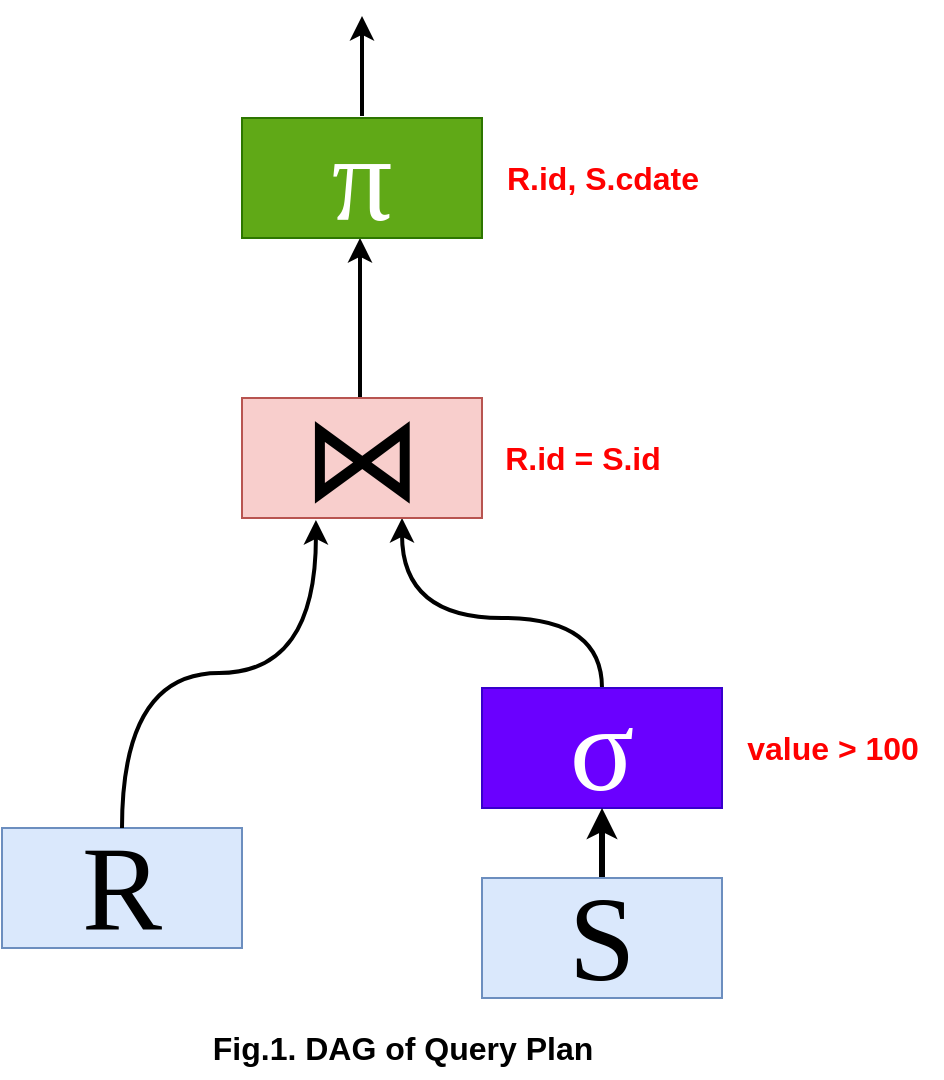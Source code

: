 <mxfile version="27.0.9" pages="4">
  <diagram name="base" id="1am3xHIFzIGpe7W3hmKn">
    <mxGraphModel dx="1426" dy="841" grid="1" gridSize="10" guides="1" tooltips="1" connect="1" arrows="1" fold="1" page="1" pageScale="1" pageWidth="827" pageHeight="1169" math="0" shadow="0">
      <root>
        <mxCell id="0" />
        <mxCell id="1" parent="0" />
        <mxCell id="91bN2bAzkrpOyi--RMyB-4" value="" style="edgeStyle=orthogonalEdgeStyle;rounded=0;orthogonalLoop=1;jettySize=auto;html=1;strokeWidth=2;endArrow=none;startFill=1;startArrow=classic;" parent="1" edge="1">
          <mxGeometry relative="1" as="geometry">
            <mxPoint x="369" y="240" as="sourcePoint" />
            <mxPoint x="369" y="320" as="targetPoint" />
          </mxGeometry>
        </mxCell>
        <mxCell id="91bN2bAzkrpOyi--RMyB-1" value="&lt;font face=&quot;Times New Roman&quot; style=&quot;font-size: 60px; line-height: 100%;&quot;&gt;π&lt;/font&gt;" style="rounded=0;whiteSpace=wrap;html=1;fillColor=#60a917;strokeColor=#2D7600;spacing=-2;labelPosition=center;verticalLabelPosition=middle;align=center;verticalAlign=middle;fontColor=#ffffff;" parent="1" vertex="1">
          <mxGeometry x="310" y="180" width="120" height="60" as="geometry" />
        </mxCell>
        <mxCell id="91bN2bAzkrpOyi--RMyB-2" value="&lt;font style=&quot;font-size: 16px; color: rgb(255, 0, 0);&quot;&gt;&lt;b&gt;R.id, S.cdate&lt;/b&gt;&lt;/font&gt;" style="text;html=1;align=center;verticalAlign=middle;resizable=0;points=[];autosize=1;strokeColor=none;fillColor=none;" parent="1" vertex="1">
          <mxGeometry x="430" y="195" width="120" height="30" as="geometry" />
        </mxCell>
        <mxCell id="91bN2bAzkrpOyi--RMyB-6" value="" style="edgeStyle=orthogonalEdgeStyle;rounded=1;orthogonalLoop=1;jettySize=auto;html=1;curved=1;startArrow=classic;startFill=1;endArrow=none;strokeWidth=2;entryX=0.5;entryY=0;entryDx=0;entryDy=0;" parent="1" target="91bN2bAzkrpOyi--RMyB-5" edge="1">
          <mxGeometry relative="1" as="geometry">
            <mxPoint x="390" y="380" as="sourcePoint" />
            <mxPoint x="510" y="490" as="targetPoint" />
            <Array as="points">
              <mxPoint x="390" y="430" />
              <mxPoint x="490" y="430" />
            </Array>
          </mxGeometry>
        </mxCell>
        <mxCell id="91bN2bAzkrpOyi--RMyB-3" value="&lt;div style=&quot;line-height: 19px; white-space: pre;&quot;&gt;&lt;font face=&quot;Times New Roman&quot; style=&quot;font-size: 60px; line-height: 100%;&quot;&gt;⋈&lt;/font&gt;&lt;/div&gt;" style="rounded=0;whiteSpace=wrap;html=1;fillColor=#f8cecc;strokeColor=#b85450;spacing=-2;labelPosition=center;verticalLabelPosition=middle;align=center;verticalAlign=middle;" parent="1" vertex="1">
          <mxGeometry x="310" y="320" width="120" height="60" as="geometry" />
        </mxCell>
        <mxCell id="91bN2bAzkrpOyi--RMyB-5" value="&lt;div style=&quot;line-height: 19px; white-space: pre;&quot;&gt;&lt;div style=&quot;line-height: 19px;&quot;&gt;&lt;span&gt;&lt;font style=&quot;font-size: 60px; line-height: 100%;&quot; face=&quot;Times New Roman&quot;&gt;σ&lt;/font&gt;&lt;/span&gt;&lt;/div&gt;&lt;/div&gt;" style="rounded=0;whiteSpace=wrap;html=1;fillColor=#6a00ff;strokeColor=#3700CC;spacing=-2;labelPosition=center;verticalLabelPosition=middle;align=center;verticalAlign=middle;fontColor=#ffffff;" parent="1" vertex="1">
          <mxGeometry x="430" y="465" width="120" height="60" as="geometry" />
        </mxCell>
        <mxCell id="91bN2bAzkrpOyi--RMyB-7" value="&lt;font style=&quot;font-size: 16px; color: rgb(255, 0, 0);&quot;&gt;&lt;b style=&quot;&quot;&gt;R.id = S.id&lt;/b&gt;&lt;/font&gt;" style="text;html=1;align=center;verticalAlign=middle;resizable=0;points=[];autosize=1;strokeColor=none;fillColor=none;" parent="1" vertex="1">
          <mxGeometry x="430" y="335" width="100" height="30" as="geometry" />
        </mxCell>
        <mxCell id="91bN2bAzkrpOyi--RMyB-9" value="&lt;div style=&quot;line-height: 19px; white-space: pre;&quot;&gt;&lt;div style=&quot;line-height: 19px;&quot;&gt;&lt;font face=&quot;Times New Roman&quot;&gt;&lt;span style=&quot;font-size: 60px; line-height: 100%;&quot;&gt;R&lt;/span&gt;&lt;/font&gt;&lt;/div&gt;&lt;/div&gt;" style="rounded=0;whiteSpace=wrap;html=1;fillColor=#dae8fc;strokeColor=#6c8ebf;spacing=-2;labelPosition=center;verticalLabelPosition=middle;align=center;verticalAlign=middle;" parent="1" vertex="1">
          <mxGeometry x="190" y="535" width="120" height="60" as="geometry" />
        </mxCell>
        <mxCell id="91bN2bAzkrpOyi--RMyB-11" value="" style="edgeStyle=orthogonalEdgeStyle;rounded=0;orthogonalLoop=1;jettySize=auto;html=1;strokeWidth=3;" parent="1" source="91bN2bAzkrpOyi--RMyB-10" target="91bN2bAzkrpOyi--RMyB-5" edge="1">
          <mxGeometry relative="1" as="geometry">
            <Array as="points">
              <mxPoint x="460" y="580" />
              <mxPoint x="460" y="580" />
            </Array>
          </mxGeometry>
        </mxCell>
        <mxCell id="91bN2bAzkrpOyi--RMyB-10" value="&lt;div style=&quot;line-height: 19px; white-space: pre;&quot;&gt;&lt;div style=&quot;line-height: 19px;&quot;&gt;&lt;font face=&quot;Times New Roman&quot;&gt;&lt;span style=&quot;font-size: 60px; line-height: 100%;&quot;&gt;S&lt;/span&gt;&lt;/font&gt;&lt;/div&gt;&lt;/div&gt;" style="rounded=0;whiteSpace=wrap;html=1;fillColor=#dae8fc;strokeColor=#6c8ebf;spacing=-2;labelPosition=center;verticalLabelPosition=middle;align=center;verticalAlign=middle;" parent="1" vertex="1">
          <mxGeometry x="430" y="560" width="120" height="60" as="geometry" />
        </mxCell>
        <mxCell id="91bN2bAzkrpOyi--RMyB-12" value="&lt;span style=&quot;font-size: 16px;&quot;&gt;&lt;b&gt;&lt;font style=&quot;color: rgb(255, 0, 0);&quot;&gt;value &amp;gt; 100&lt;/font&gt;&lt;/b&gt;&lt;/span&gt;" style="text;html=1;align=center;verticalAlign=middle;resizable=0;points=[];autosize=1;strokeColor=none;fillColor=none;" parent="1" vertex="1">
          <mxGeometry x="550" y="480" width="110" height="30" as="geometry" />
        </mxCell>
        <mxCell id="91bN2bAzkrpOyi--RMyB-13" style="edgeStyle=orthogonalEdgeStyle;rounded=1;orthogonalLoop=1;jettySize=auto;html=1;entryX=0.308;entryY=1.017;entryDx=0;entryDy=0;entryPerimeter=0;curved=1;strokeWidth=2;" parent="1" source="91bN2bAzkrpOyi--RMyB-9" target="91bN2bAzkrpOyi--RMyB-3" edge="1">
          <mxGeometry relative="1" as="geometry" />
        </mxCell>
        <mxCell id="91bN2bAzkrpOyi--RMyB-18" value="" style="edgeStyle=orthogonalEdgeStyle;rounded=0;orthogonalLoop=1;jettySize=auto;html=1;strokeWidth=2;endArrow=none;startFill=1;startArrow=classic;" parent="1" edge="1">
          <mxGeometry relative="1" as="geometry">
            <mxPoint x="370" y="129" as="sourcePoint" />
            <mxPoint x="370" y="179" as="targetPoint" />
          </mxGeometry>
        </mxCell>
        <mxCell id="rVBNGELOUQYwVsL5YlIT-1" value="&lt;font style=&quot;font-size: 16px;&quot;&gt;&lt;b&gt;Fig.1. DAG of Query Plan&lt;/b&gt;&lt;/font&gt;" style="text;html=1;align=center;verticalAlign=middle;resizable=0;points=[];autosize=1;strokeColor=none;fillColor=none;" parent="1" vertex="1">
          <mxGeometry x="285" y="630" width="210" height="30" as="geometry" />
        </mxCell>
      </root>
    </mxGraphModel>
  </diagram>
  <diagram name="base-pipeline" id="mKEl4lPJ4pg4xCGbK55Z">
    <mxGraphModel dx="1426" dy="841" grid="1" gridSize="10" guides="1" tooltips="1" connect="1" arrows="1" fold="1" page="1" pageScale="1" pageWidth="827" pageHeight="1169" math="0" shadow="0">
      <root>
        <mxCell id="XX8UF0sYBeRdhr-RkjJm-0" />
        <mxCell id="XX8UF0sYBeRdhr-RkjJm-1" parent="XX8UF0sYBeRdhr-RkjJm-0" />
        <mxCell id="XX8UF0sYBeRdhr-RkjJm-2" value="" style="edgeStyle=orthogonalEdgeStyle;rounded=0;orthogonalLoop=1;jettySize=auto;html=1;strokeWidth=2;endArrow=none;startFill=1;startArrow=classic;exitX=0.5;exitY=1;exitDx=0;exitDy=0;" edge="1" parent="XX8UF0sYBeRdhr-RkjJm-1" source="XX8UF0sYBeRdhr-RkjJm-3">
          <mxGeometry relative="1" as="geometry">
            <mxPoint x="369" y="240" as="sourcePoint" />
            <mxPoint x="369" y="320" as="targetPoint" />
          </mxGeometry>
        </mxCell>
        <mxCell id="XX8UF0sYBeRdhr-RkjJm-3" value="&lt;font face=&quot;Times New Roman&quot; style=&quot;font-size: 60px; line-height: 100%;&quot;&gt;π&lt;/font&gt;" style="rounded=0;whiteSpace=wrap;html=1;fillColor=#60a917;strokeColor=#2D7600;spacing=-2;labelPosition=center;verticalLabelPosition=middle;align=center;verticalAlign=middle;fontColor=#ffffff;" vertex="1" parent="XX8UF0sYBeRdhr-RkjJm-1">
          <mxGeometry x="310" y="195" width="120" height="60" as="geometry" />
        </mxCell>
        <mxCell id="XX8UF0sYBeRdhr-RkjJm-4" value="&lt;font style=&quot;font-size: 16px; color: rgb(255, 0, 0);&quot;&gt;&lt;b&gt;R.id, S.cdate&lt;/b&gt;&lt;/font&gt;" style="text;html=1;align=center;verticalAlign=middle;resizable=0;points=[];autosize=1;strokeColor=none;fillColor=none;" vertex="1" parent="XX8UF0sYBeRdhr-RkjJm-1">
          <mxGeometry x="430" y="195" width="120" height="30" as="geometry" />
        </mxCell>
        <mxCell id="XX8UF0sYBeRdhr-RkjJm-5" value="" style="edgeStyle=orthogonalEdgeStyle;rounded=1;orthogonalLoop=1;jettySize=auto;html=1;curved=1;startArrow=classic;startFill=1;endArrow=none;strokeWidth=2;entryX=0.5;entryY=0;entryDx=0;entryDy=0;" edge="1" parent="XX8UF0sYBeRdhr-RkjJm-1" target="XX8UF0sYBeRdhr-RkjJm-7">
          <mxGeometry relative="1" as="geometry">
            <mxPoint x="390" y="380" as="sourcePoint" />
            <mxPoint x="510" y="490" as="targetPoint" />
            <Array as="points">
              <mxPoint x="390" y="430" />
              <mxPoint x="490" y="430" />
            </Array>
          </mxGeometry>
        </mxCell>
        <mxCell id="XX8UF0sYBeRdhr-RkjJm-6" value="&lt;div style=&quot;line-height: 19px; white-space: pre;&quot;&gt;&lt;font face=&quot;Times New Roman&quot; style=&quot;font-size: 60px; line-height: 100%;&quot;&gt;⋈&lt;/font&gt;&lt;/div&gt;" style="rounded=0;whiteSpace=wrap;html=1;fillColor=#f8cecc;strokeColor=#b85450;spacing=-2;labelPosition=center;verticalLabelPosition=middle;align=center;verticalAlign=middle;" vertex="1" parent="XX8UF0sYBeRdhr-RkjJm-1">
          <mxGeometry x="310" y="320" width="120" height="60" as="geometry" />
        </mxCell>
        <mxCell id="XX8UF0sYBeRdhr-RkjJm-7" value="&lt;div style=&quot;line-height: 19px; white-space: pre;&quot;&gt;&lt;div style=&quot;line-height: 19px;&quot;&gt;&lt;span&gt;&lt;font style=&quot;font-size: 60px; line-height: 100%;&quot; face=&quot;Times New Roman&quot;&gt;σ&lt;/font&gt;&lt;/span&gt;&lt;/div&gt;&lt;/div&gt;" style="rounded=0;whiteSpace=wrap;html=1;fillColor=#6a00ff;strokeColor=#3700CC;spacing=-2;labelPosition=center;verticalLabelPosition=middle;align=center;verticalAlign=middle;fontColor=#ffffff;" vertex="1" parent="XX8UF0sYBeRdhr-RkjJm-1">
          <mxGeometry x="430" y="465" width="120" height="60" as="geometry" />
        </mxCell>
        <mxCell id="XX8UF0sYBeRdhr-RkjJm-8" value="&lt;font style=&quot;font-size: 16px; color: rgb(255, 0, 0);&quot;&gt;&lt;b style=&quot;&quot;&gt;R.id = S.id&lt;/b&gt;&lt;/font&gt;" style="text;html=1;align=center;verticalAlign=middle;resizable=0;points=[];autosize=1;strokeColor=none;fillColor=none;" vertex="1" parent="XX8UF0sYBeRdhr-RkjJm-1">
          <mxGeometry x="430" y="335" width="100" height="30" as="geometry" />
        </mxCell>
        <mxCell id="XX8UF0sYBeRdhr-RkjJm-9" value="&lt;div style=&quot;line-height: 19px; white-space: pre;&quot;&gt;&lt;div style=&quot;line-height: 19px;&quot;&gt;&lt;font face=&quot;Times New Roman&quot;&gt;&lt;span style=&quot;font-size: 60px; line-height: 100%;&quot;&gt;R&lt;/span&gt;&lt;/font&gt;&lt;/div&gt;&lt;/div&gt;" style="rounded=0;whiteSpace=wrap;html=1;fillColor=#dae8fc;strokeColor=#6c8ebf;spacing=-2;labelPosition=center;verticalLabelPosition=middle;align=center;verticalAlign=middle;" vertex="1" parent="XX8UF0sYBeRdhr-RkjJm-1">
          <mxGeometry x="190" y="535" width="120" height="60" as="geometry" />
        </mxCell>
        <mxCell id="XX8UF0sYBeRdhr-RkjJm-10" value="" style="edgeStyle=orthogonalEdgeStyle;rounded=0;orthogonalLoop=1;jettySize=auto;html=1;strokeWidth=3;" edge="1" parent="XX8UF0sYBeRdhr-RkjJm-1" source="XX8UF0sYBeRdhr-RkjJm-11" target="XX8UF0sYBeRdhr-RkjJm-7">
          <mxGeometry relative="1" as="geometry">
            <Array as="points">
              <mxPoint x="460" y="580" />
              <mxPoint x="460" y="580" />
            </Array>
          </mxGeometry>
        </mxCell>
        <mxCell id="XX8UF0sYBeRdhr-RkjJm-11" value="&lt;div style=&quot;line-height: 19px; white-space: pre;&quot;&gt;&lt;div style=&quot;line-height: 19px;&quot;&gt;&lt;font face=&quot;Times New Roman&quot;&gt;&lt;span style=&quot;font-size: 60px; line-height: 100%;&quot;&gt;S&lt;/span&gt;&lt;/font&gt;&lt;/div&gt;&lt;/div&gt;" style="rounded=0;whiteSpace=wrap;html=1;fillColor=#dae8fc;strokeColor=#6c8ebf;spacing=-2;labelPosition=center;verticalLabelPosition=middle;align=center;verticalAlign=middle;" vertex="1" parent="XX8UF0sYBeRdhr-RkjJm-1">
          <mxGeometry x="430" y="560" width="120" height="60" as="geometry" />
        </mxCell>
        <mxCell id="XX8UF0sYBeRdhr-RkjJm-12" value="&lt;span style=&quot;font-size: 16px;&quot;&gt;&lt;b&gt;&lt;font style=&quot;color: rgb(255, 0, 0);&quot;&gt;value &amp;gt; 100&lt;/font&gt;&lt;/b&gt;&lt;/span&gt;" style="text;html=1;align=center;verticalAlign=middle;resizable=0;points=[];autosize=1;strokeColor=none;fillColor=none;" vertex="1" parent="XX8UF0sYBeRdhr-RkjJm-1">
          <mxGeometry x="550" y="480" width="110" height="30" as="geometry" />
        </mxCell>
        <mxCell id="XX8UF0sYBeRdhr-RkjJm-13" style="edgeStyle=orthogonalEdgeStyle;rounded=1;orthogonalLoop=1;jettySize=auto;html=1;entryX=0.308;entryY=1.017;entryDx=0;entryDy=0;entryPerimeter=0;curved=1;strokeWidth=2;" edge="1" parent="XX8UF0sYBeRdhr-RkjJm-1" source="XX8UF0sYBeRdhr-RkjJm-9" target="XX8UF0sYBeRdhr-RkjJm-6">
          <mxGeometry relative="1" as="geometry" />
        </mxCell>
        <mxCell id="XX8UF0sYBeRdhr-RkjJm-14" value="" style="edgeStyle=orthogonalEdgeStyle;rounded=0;orthogonalLoop=1;jettySize=auto;html=1;strokeWidth=2;endArrow=none;startFill=1;startArrow=classic;" edge="1" parent="XX8UF0sYBeRdhr-RkjJm-1">
          <mxGeometry relative="1" as="geometry">
            <mxPoint x="370" y="140" as="sourcePoint" />
            <mxPoint x="370" y="195" as="targetPoint" />
          </mxGeometry>
        </mxCell>
        <mxCell id="XX8UF0sYBeRdhr-RkjJm-15" value="&lt;span style=&quot;font-size: 16px;&quot;&gt;&lt;b&gt;Pipeline Task&lt;/b&gt;&lt;/span&gt;" style="text;html=1;align=center;verticalAlign=middle;resizable=0;points=[];autosize=1;strokeColor=none;fillColor=none;" vertex="1" parent="XX8UF0sYBeRdhr-RkjJm-1">
          <mxGeometry x="310" y="640" width="120" height="30" as="geometry" />
        </mxCell>
        <mxCell id="uGJgDD96r3Z0HvsTjR3U-0" value="" style="rounded=0;whiteSpace=wrap;html=1;fillColor=none;dashed=1;strokeColor=#FF0000;strokeWidth=2;" vertex="1" parent="XX8UF0sYBeRdhr-RkjJm-1">
          <mxGeometry x="150" y="490" width="180" height="120" as="geometry" />
        </mxCell>
        <mxCell id="uGJgDD96r3Z0HvsTjR3U-1" value="&lt;font style=&quot;font-size: 15px; color: light-dark(rgb(0, 0, 0), rgb(0, 0, 0));&quot;&gt;&lt;b&gt;Pipeline #1&lt;/b&gt;&lt;/font&gt;" style="text;html=1;align=center;verticalAlign=middle;whiteSpace=wrap;rounded=0;strokeWidth=3;fontStyle=4" vertex="1" parent="XX8UF0sYBeRdhr-RkjJm-1">
          <mxGeometry x="150" y="490" width="90" height="30" as="geometry" />
        </mxCell>
        <mxCell id="1gFSFSBarL6wDGFCHjeQ-2" value="&lt;font style=&quot;font-size: 15px; color: light-dark(rgb(0, 0, 0), rgb(255, 0, 0));&quot;&gt;&lt;b style=&quot;&quot;&gt;Pipeline #2&lt;/b&gt;&lt;/font&gt;" style="text;html=1;align=center;verticalAlign=middle;whiteSpace=wrap;rounded=0;strokeWidth=3;fontStyle=4" vertex="1" parent="XX8UF0sYBeRdhr-RkjJm-1">
          <mxGeometry x="580" y="165" width="90" height="30" as="geometry" />
        </mxCell>
        <mxCell id="1gFSFSBarL6wDGFCHjeQ-3" value="" style="endArrow=none;html=1;rounded=0;dashed=1;strokeWidth=2;strokeColor=#FF0000;" edge="1" parent="XX8UF0sYBeRdhr-RkjJm-1">
          <mxGeometry width="50" height="50" relative="1" as="geometry">
            <mxPoint x="290" y="410" as="sourcePoint" />
            <mxPoint x="290" y="160" as="targetPoint" />
          </mxGeometry>
        </mxCell>
        <mxCell id="1gFSFSBarL6wDGFCHjeQ-4" value="" style="endArrow=none;html=1;rounded=0;dashed=1;strokeWidth=2;strokeColor=#FF0000;" edge="1" parent="XX8UF0sYBeRdhr-RkjJm-1">
          <mxGeometry width="50" height="50" relative="1" as="geometry">
            <mxPoint x="290" y="160" as="sourcePoint" />
            <mxPoint x="680" y="160" as="targetPoint" />
          </mxGeometry>
        </mxCell>
        <mxCell id="1gFSFSBarL6wDGFCHjeQ-5" value="" style="endArrow=none;html=1;rounded=0;dashed=1;strokeWidth=2;strokeColor=#FF0000;" edge="1" parent="XX8UF0sYBeRdhr-RkjJm-1">
          <mxGeometry width="50" height="50" relative="1" as="geometry">
            <mxPoint x="680" y="630" as="sourcePoint" />
            <mxPoint x="680" y="160" as="targetPoint" />
          </mxGeometry>
        </mxCell>
        <mxCell id="1gFSFSBarL6wDGFCHjeQ-7" value="" style="endArrow=none;html=1;rounded=0;dashed=1;strokeWidth=2;strokeColor=#FF0000;" edge="1" parent="XX8UF0sYBeRdhr-RkjJm-1">
          <mxGeometry width="50" height="50" relative="1" as="geometry">
            <mxPoint x="380" y="630" as="sourcePoint" />
            <mxPoint x="680" y="630" as="targetPoint" />
          </mxGeometry>
        </mxCell>
        <mxCell id="1gFSFSBarL6wDGFCHjeQ-8" value="" style="endArrow=none;html=1;rounded=0;dashed=1;strokeWidth=2;strokeColor=#FF0000;" edge="1" parent="XX8UF0sYBeRdhr-RkjJm-1">
          <mxGeometry width="50" height="50" relative="1" as="geometry">
            <mxPoint x="290" y="410" as="sourcePoint" />
            <mxPoint x="380" y="410" as="targetPoint" />
          </mxGeometry>
        </mxCell>
        <mxCell id="1gFSFSBarL6wDGFCHjeQ-9" value="" style="endArrow=none;html=1;rounded=0;dashed=1;strokeWidth=2;strokeColor=#FF0000;" edge="1" parent="XX8UF0sYBeRdhr-RkjJm-1">
          <mxGeometry width="50" height="50" relative="1" as="geometry">
            <mxPoint x="380" y="630" as="sourcePoint" />
            <mxPoint x="380" y="410" as="targetPoint" />
          </mxGeometry>
        </mxCell>
      </root>
    </mxGraphModel>
  </diagram>
  <diagram name="iterator-model" id="MoZNM0idNW_0_diHMmL9">
    <mxGraphModel dx="1426" dy="841" grid="1" gridSize="10" guides="1" tooltips="1" connect="1" arrows="1" fold="1" page="1" pageScale="1" pageWidth="827" pageHeight="1169" math="0" shadow="0">
      <root>
        <mxCell id="1Y-qvfnkSE7cEaBq1vJ6-0" />
        <mxCell id="1Y-qvfnkSE7cEaBq1vJ6-1" parent="1Y-qvfnkSE7cEaBq1vJ6-0" />
        <mxCell id="1Y-qvfnkSE7cEaBq1vJ6-2" value="" style="edgeStyle=orthogonalEdgeStyle;rounded=0;orthogonalLoop=1;jettySize=auto;html=1;strokeWidth=2;endArrow=none;startFill=1;startArrow=classic;" edge="1" parent="1Y-qvfnkSE7cEaBq1vJ6-1">
          <mxGeometry relative="1" as="geometry">
            <mxPoint x="400" y="240" as="sourcePoint" />
            <mxPoint x="400" y="320" as="targetPoint" />
          </mxGeometry>
        </mxCell>
        <mxCell id="1Y-qvfnkSE7cEaBq1vJ6-3" value="&lt;font face=&quot;Times New Roman&quot; style=&quot;font-size: 60px; line-height: 100%;&quot;&gt;π&lt;/font&gt;" style="rounded=0;whiteSpace=wrap;html=1;fillColor=#d5e8d4;strokeColor=#82b366;spacing=-2;labelPosition=center;verticalLabelPosition=middle;align=center;verticalAlign=middle;" vertex="1" parent="1Y-qvfnkSE7cEaBq1vJ6-1">
          <mxGeometry x="310" y="180" width="120" height="60" as="geometry" />
        </mxCell>
        <mxCell id="1Y-qvfnkSE7cEaBq1vJ6-4" value="" style="edgeStyle=orthogonalEdgeStyle;rounded=1;orthogonalLoop=1;jettySize=auto;html=1;curved=1;startArrow=classic;startFill=1;endArrow=none;strokeWidth=2;entryX=0.5;entryY=0;entryDx=0;entryDy=0;" edge="1" parent="1Y-qvfnkSE7cEaBq1vJ6-1" target="1Y-qvfnkSE7cEaBq1vJ6-6">
          <mxGeometry relative="1" as="geometry">
            <mxPoint x="390" y="380" as="sourcePoint" />
            <mxPoint x="510" y="490" as="targetPoint" />
            <Array as="points">
              <mxPoint x="390" y="430" />
              <mxPoint x="490" y="430" />
            </Array>
          </mxGeometry>
        </mxCell>
        <mxCell id="1Y-qvfnkSE7cEaBq1vJ6-5" value="&lt;div style=&quot;line-height: 19px; white-space: pre;&quot;&gt;&lt;font face=&quot;Times New Roman&quot; style=&quot;font-size: 60px; line-height: 100%;&quot;&gt;⋈&lt;/font&gt;&lt;/div&gt;" style="rounded=0;whiteSpace=wrap;html=1;fillColor=#f8cecc;strokeColor=#b85450;spacing=-2;labelPosition=center;verticalLabelPosition=middle;align=center;verticalAlign=middle;" vertex="1" parent="1Y-qvfnkSE7cEaBq1vJ6-1">
          <mxGeometry x="310" y="320" width="120" height="60" as="geometry" />
        </mxCell>
        <mxCell id="1Y-qvfnkSE7cEaBq1vJ6-6" value="&lt;div style=&quot;line-height: 19px; white-space: pre;&quot;&gt;&lt;div style=&quot;line-height: 19px;&quot;&gt;&lt;span&gt;&lt;font style=&quot;font-size: 60px; line-height: 100%;&quot; face=&quot;Times New Roman&quot;&gt;σ&lt;/font&gt;&lt;/span&gt;&lt;/div&gt;&lt;/div&gt;" style="rounded=0;whiteSpace=wrap;html=1;fillColor=#fff2cc;strokeColor=#d6b656;spacing=-2;labelPosition=center;verticalLabelPosition=middle;align=center;verticalAlign=middle;" vertex="1" parent="1Y-qvfnkSE7cEaBq1vJ6-1">
          <mxGeometry x="430" y="465" width="120" height="60" as="geometry" />
        </mxCell>
        <mxCell id="1Y-qvfnkSE7cEaBq1vJ6-7" value="&lt;div style=&quot;line-height: 19px; white-space: pre;&quot;&gt;&lt;div style=&quot;line-height: 19px;&quot;&gt;&lt;font face=&quot;Times New Roman&quot;&gt;&lt;span style=&quot;font-size: 60px; line-height: 100%;&quot;&gt;R&lt;/span&gt;&lt;/font&gt;&lt;/div&gt;&lt;/div&gt;" style="rounded=0;whiteSpace=wrap;html=1;fillColor=#dae8fc;strokeColor=#6c8ebf;spacing=-2;labelPosition=center;verticalLabelPosition=middle;align=center;verticalAlign=middle;" vertex="1" parent="1Y-qvfnkSE7cEaBq1vJ6-1">
          <mxGeometry x="190" y="535" width="120" height="60" as="geometry" />
        </mxCell>
        <mxCell id="1Y-qvfnkSE7cEaBq1vJ6-8" value="" style="edgeStyle=orthogonalEdgeStyle;rounded=0;orthogonalLoop=1;jettySize=auto;html=1;strokeWidth=2;exitX=0.75;exitY=0;exitDx=0;exitDy=0;" edge="1" parent="1Y-qvfnkSE7cEaBq1vJ6-1">
          <mxGeometry relative="1" as="geometry">
            <Array as="points" />
            <mxPoint x="513" y="560" as="sourcePoint" />
            <mxPoint x="513" y="525" as="targetPoint" />
          </mxGeometry>
        </mxCell>
        <mxCell id="1Y-qvfnkSE7cEaBq1vJ6-9" value="&lt;div style=&quot;line-height: 19px; white-space: pre;&quot;&gt;&lt;div style=&quot;line-height: 19px;&quot;&gt;&lt;font face=&quot;Times New Roman&quot;&gt;&lt;span style=&quot;font-size: 60px; line-height: 100%;&quot;&gt;S&lt;/span&gt;&lt;/font&gt;&lt;/div&gt;&lt;/div&gt;" style="rounded=0;whiteSpace=wrap;html=1;fillColor=#dae8fc;strokeColor=#6c8ebf;spacing=-2;labelPosition=center;verticalLabelPosition=middle;align=center;verticalAlign=middle;" vertex="1" parent="1Y-qvfnkSE7cEaBq1vJ6-1">
          <mxGeometry x="430" y="560" width="120" height="60" as="geometry" />
        </mxCell>
        <mxCell id="1Y-qvfnkSE7cEaBq1vJ6-10" style="edgeStyle=orthogonalEdgeStyle;rounded=1;orthogonalLoop=1;jettySize=auto;html=1;entryX=0.308;entryY=1.017;entryDx=0;entryDy=0;entryPerimeter=0;curved=1;strokeWidth=2;" edge="1" parent="1Y-qvfnkSE7cEaBq1vJ6-1" source="1Y-qvfnkSE7cEaBq1vJ6-7" target="1Y-qvfnkSE7cEaBq1vJ6-5">
          <mxGeometry relative="1" as="geometry">
            <Array as="points">
              <mxPoint x="290" y="458" />
              <mxPoint x="347" y="458" />
            </Array>
          </mxGeometry>
        </mxCell>
        <mxCell id="1Y-qvfnkSE7cEaBq1vJ6-11" value="" style="edgeStyle=orthogonalEdgeStyle;rounded=0;orthogonalLoop=1;jettySize=auto;html=1;strokeWidth=2;endArrow=none;startFill=1;startArrow=classic;" edge="1" parent="1Y-qvfnkSE7cEaBq1vJ6-1">
          <mxGeometry relative="1" as="geometry">
            <mxPoint x="390" y="130" as="sourcePoint" />
            <mxPoint x="390" y="180" as="targetPoint" />
          </mxGeometry>
        </mxCell>
        <mxCell id="1Y-qvfnkSE7cEaBq1vJ6-12" value="&lt;font style=&quot;font-size: 16px;&quot;&gt;&lt;b&gt;Fig.2. ITERATOR MODEL&lt;/b&gt;&lt;/font&gt;" style="text;html=1;align=center;verticalAlign=middle;resizable=0;points=[];autosize=1;strokeColor=none;fillColor=none;" vertex="1" parent="1Y-qvfnkSE7cEaBq1vJ6-1">
          <mxGeometry x="265" y="630" width="210" height="30" as="geometry" />
        </mxCell>
        <mxCell id="1Y-qvfnkSE7cEaBq1vJ6-13" value="&lt;font face=&quot;Helvetica&quot; style=&quot;font-size: 21px; color: rgb(0, 0, 0);&quot;&gt;&lt;b style=&quot;&quot;&gt;&lt;u style=&quot;&quot;&gt;single tuple&lt;/u&gt;&lt;/b&gt;&lt;/font&gt;" style="text;html=1;align=center;verticalAlign=middle;whiteSpace=wrap;rounded=0;" vertex="1" parent="1Y-qvfnkSE7cEaBq1vJ6-1">
          <mxGeometry x="290" y="470" width="140" height="30" as="geometry" />
        </mxCell>
        <mxCell id="1Y-qvfnkSE7cEaBq1vJ6-14" value="" style="edgeStyle=orthogonalEdgeStyle;rounded=0;orthogonalLoop=1;jettySize=auto;html=1;strokeWidth=2;endArrow=classic;startFill=0;startArrow=none;endFill=1;strokeColor=#FF0000;" edge="1" parent="1Y-qvfnkSE7cEaBq1vJ6-1">
          <mxGeometry relative="1" as="geometry">
            <mxPoint x="340" y="240" as="sourcePoint" />
            <mxPoint x="340" y="320" as="targetPoint" />
          </mxGeometry>
        </mxCell>
        <mxCell id="1Y-qvfnkSE7cEaBq1vJ6-15" style="edgeStyle=orthogonalEdgeStyle;rounded=1;orthogonalLoop=1;jettySize=auto;html=1;curved=1;strokeWidth=2;endArrow=none;startFill=1;startArrow=classic;exitX=0.608;exitY=0.083;exitDx=0;exitDy=0;exitPerimeter=0;strokeColor=#FF0000;entryX=0;entryY=0.75;entryDx=0;entryDy=0;" edge="1" parent="1Y-qvfnkSE7cEaBq1vJ6-1" target="1Y-qvfnkSE7cEaBq1vJ6-5">
          <mxGeometry relative="1" as="geometry">
            <mxPoint x="244.96" y="534.98" as="sourcePoint" />
            <mxPoint x="292" y="365" as="targetPoint" />
            <Array as="points">
              <mxPoint x="245" y="365" />
            </Array>
          </mxGeometry>
        </mxCell>
        <mxCell id="1Y-qvfnkSE7cEaBq1vJ6-16" value="Data Flow" style="text;html=1;align=center;verticalAlign=middle;resizable=0;points=[];autosize=1;strokeColor=none;fillColor=none;fontSize=16;" vertex="1" parent="1Y-qvfnkSE7cEaBq1vJ6-1">
          <mxGeometry x="110" y="180" width="100" height="30" as="geometry" />
        </mxCell>
        <mxCell id="1Y-qvfnkSE7cEaBq1vJ6-17" value="" style="endArrow=classic;html=1;rounded=0;fontSize=16;" edge="1" parent="1Y-qvfnkSE7cEaBq1vJ6-1">
          <mxGeometry width="50" height="50" relative="1" as="geometry">
            <mxPoint x="125" y="209" as="sourcePoint" />
            <mxPoint x="205" y="209" as="targetPoint" />
          </mxGeometry>
        </mxCell>
        <mxCell id="1Y-qvfnkSE7cEaBq1vJ6-18" value="" style="endArrow=classic;html=1;rounded=0;strokeColor=#FF0000;fontSize=16;" edge="1" parent="1Y-qvfnkSE7cEaBq1vJ6-1">
          <mxGeometry width="50" height="50" relative="1" as="geometry">
            <mxPoint x="125" y="180" as="sourcePoint" />
            <mxPoint x="205" y="180" as="targetPoint" />
          </mxGeometry>
        </mxCell>
        <mxCell id="1Y-qvfnkSE7cEaBq1vJ6-19" value="&lt;font style=&quot;color: rgb(255, 0, 0);&quot;&gt;Control Flow&lt;/font&gt;" style="text;html=1;align=center;verticalAlign=middle;resizable=0;points=[];autosize=1;strokeColor=none;fillColor=none;fontSize=16;" vertex="1" parent="1Y-qvfnkSE7cEaBq1vJ6-1">
          <mxGeometry x="110" y="150" width="110" height="30" as="geometry" />
        </mxCell>
        <mxCell id="1Y-qvfnkSE7cEaBq1vJ6-20" value="" style="edgeStyle=orthogonalEdgeStyle;rounded=0;orthogonalLoop=1;jettySize=auto;html=1;strokeWidth=2;endArrow=none;startFill=1;startArrow=classic;entryX=0.25;entryY=1;entryDx=0;entryDy=0;strokeColor=#FF0000;" edge="1" parent="1Y-qvfnkSE7cEaBq1vJ6-1">
          <mxGeometry relative="1" as="geometry">
            <Array as="points" />
            <mxPoint x="468" y="560" as="sourcePoint" />
            <mxPoint x="468" y="525" as="targetPoint" />
          </mxGeometry>
        </mxCell>
        <mxCell id="1Y-qvfnkSE7cEaBq1vJ6-21" value="" style="edgeStyle=orthogonalEdgeStyle;rounded=1;orthogonalLoop=1;jettySize=auto;html=1;curved=1;startArrow=none;startFill=0;endArrow=classic;strokeWidth=2;endFill=1;strokeColor=#FF0000;" edge="1" parent="1Y-qvfnkSE7cEaBq1vJ6-1">
          <mxGeometry relative="1" as="geometry">
            <mxPoint x="430" y="365" as="sourcePoint" />
            <mxPoint x="530" y="465" as="targetPoint" />
            <Array as="points">
              <mxPoint x="530" y="365" />
            </Array>
          </mxGeometry>
        </mxCell>
      </root>
    </mxGraphModel>
  </diagram>
  <diagram name="vectorized-model" id="-C2dhwT8ANrKP_gKSgrW">
    <mxGraphModel dx="1426" dy="841" grid="1" gridSize="10" guides="1" tooltips="1" connect="1" arrows="1" fold="1" page="1" pageScale="1" pageWidth="827" pageHeight="1169" math="0" shadow="0">
      <root>
        <mxCell id="q4k1nQIlywhlbtpMyiat-0" />
        <mxCell id="q4k1nQIlywhlbtpMyiat-1" parent="q4k1nQIlywhlbtpMyiat-0" />
        <mxCell id="q4k1nQIlywhlbtpMyiat-2" value="" style="edgeStyle=orthogonalEdgeStyle;rounded=0;orthogonalLoop=1;jettySize=auto;html=1;strokeWidth=2;endArrow=none;startFill=1;startArrow=classic;" edge="1" parent="q4k1nQIlywhlbtpMyiat-1">
          <mxGeometry relative="1" as="geometry">
            <mxPoint x="400" y="240" as="sourcePoint" />
            <mxPoint x="400" y="320" as="targetPoint" />
          </mxGeometry>
        </mxCell>
        <mxCell id="q4k1nQIlywhlbtpMyiat-3" value="&lt;font face=&quot;Times New Roman&quot; style=&quot;font-size: 60px; line-height: 100%;&quot;&gt;π&lt;/font&gt;" style="rounded=0;whiteSpace=wrap;html=1;fillColor=#d5e8d4;strokeColor=#82b366;spacing=-2;labelPosition=center;verticalLabelPosition=middle;align=center;verticalAlign=middle;" vertex="1" parent="q4k1nQIlywhlbtpMyiat-1">
          <mxGeometry x="310" y="180" width="120" height="60" as="geometry" />
        </mxCell>
        <mxCell id="q4k1nQIlywhlbtpMyiat-5" value="" style="edgeStyle=orthogonalEdgeStyle;rounded=1;orthogonalLoop=1;jettySize=auto;html=1;curved=1;startArrow=classic;startFill=1;endArrow=none;strokeWidth=2;entryX=0.5;entryY=0;entryDx=0;entryDy=0;" edge="1" parent="q4k1nQIlywhlbtpMyiat-1" target="q4k1nQIlywhlbtpMyiat-7">
          <mxGeometry relative="1" as="geometry">
            <mxPoint x="390" y="380" as="sourcePoint" />
            <mxPoint x="510" y="490" as="targetPoint" />
            <Array as="points">
              <mxPoint x="390" y="430" />
              <mxPoint x="490" y="430" />
            </Array>
          </mxGeometry>
        </mxCell>
        <mxCell id="q4k1nQIlywhlbtpMyiat-6" value="&lt;div style=&quot;line-height: 19px; white-space: pre;&quot;&gt;&lt;font face=&quot;Times New Roman&quot; style=&quot;font-size: 60px; line-height: 100%;&quot;&gt;⋈&lt;/font&gt;&lt;/div&gt;" style="rounded=0;whiteSpace=wrap;html=1;fillColor=#f8cecc;strokeColor=#b85450;spacing=-2;labelPosition=center;verticalLabelPosition=middle;align=center;verticalAlign=middle;" vertex="1" parent="q4k1nQIlywhlbtpMyiat-1">
          <mxGeometry x="310" y="320" width="120" height="60" as="geometry" />
        </mxCell>
        <mxCell id="q4k1nQIlywhlbtpMyiat-7" value="&lt;div style=&quot;line-height: 19px; white-space: pre;&quot;&gt;&lt;div style=&quot;line-height: 19px;&quot;&gt;&lt;span&gt;&lt;font style=&quot;font-size: 60px; line-height: 100%;&quot; face=&quot;Times New Roman&quot;&gt;σ&lt;/font&gt;&lt;/span&gt;&lt;/div&gt;&lt;/div&gt;" style="rounded=0;whiteSpace=wrap;html=1;fillColor=#fff2cc;strokeColor=#d6b656;spacing=-2;labelPosition=center;verticalLabelPosition=middle;align=center;verticalAlign=middle;" vertex="1" parent="q4k1nQIlywhlbtpMyiat-1">
          <mxGeometry x="430" y="465" width="120" height="60" as="geometry" />
        </mxCell>
        <mxCell id="q4k1nQIlywhlbtpMyiat-9" value="&lt;div style=&quot;line-height: 19px; white-space: pre;&quot;&gt;&lt;div style=&quot;line-height: 19px;&quot;&gt;&lt;font face=&quot;Times New Roman&quot;&gt;&lt;span style=&quot;font-size: 60px; line-height: 100%;&quot;&gt;R&lt;/span&gt;&lt;/font&gt;&lt;/div&gt;&lt;/div&gt;" style="rounded=0;whiteSpace=wrap;html=1;fillColor=#dae8fc;strokeColor=#6c8ebf;spacing=-2;labelPosition=center;verticalLabelPosition=middle;align=center;verticalAlign=middle;" vertex="1" parent="q4k1nQIlywhlbtpMyiat-1">
          <mxGeometry x="190" y="535" width="120" height="60" as="geometry" />
        </mxCell>
        <mxCell id="q4k1nQIlywhlbtpMyiat-10" value="" style="edgeStyle=orthogonalEdgeStyle;rounded=0;orthogonalLoop=1;jettySize=auto;html=1;strokeWidth=2;exitX=0.75;exitY=0;exitDx=0;exitDy=0;" edge="1" parent="q4k1nQIlywhlbtpMyiat-1">
          <mxGeometry relative="1" as="geometry">
            <Array as="points" />
            <mxPoint x="513" y="560" as="sourcePoint" />
            <mxPoint x="513" y="525" as="targetPoint" />
          </mxGeometry>
        </mxCell>
        <mxCell id="q4k1nQIlywhlbtpMyiat-11" value="&lt;div style=&quot;line-height: 19px; white-space: pre;&quot;&gt;&lt;div style=&quot;line-height: 19px;&quot;&gt;&lt;font face=&quot;Times New Roman&quot;&gt;&lt;span style=&quot;font-size: 60px; line-height: 100%;&quot;&gt;S&lt;/span&gt;&lt;/font&gt;&lt;/div&gt;&lt;/div&gt;" style="rounded=0;whiteSpace=wrap;html=1;fillColor=#dae8fc;strokeColor=#6c8ebf;spacing=-2;labelPosition=center;verticalLabelPosition=middle;align=center;verticalAlign=middle;" vertex="1" parent="q4k1nQIlywhlbtpMyiat-1">
          <mxGeometry x="430" y="560" width="120" height="60" as="geometry" />
        </mxCell>
        <mxCell id="q4k1nQIlywhlbtpMyiat-13" style="edgeStyle=orthogonalEdgeStyle;rounded=1;orthogonalLoop=1;jettySize=auto;html=1;entryX=0.308;entryY=1.017;entryDx=0;entryDy=0;entryPerimeter=0;curved=1;strokeWidth=2;exitX=0.825;exitY=0.017;exitDx=0;exitDy=0;exitPerimeter=0;" edge="1" parent="q4k1nQIlywhlbtpMyiat-1">
          <mxGeometry relative="1" as="geometry">
            <mxPoint x="280" y="535" as="sourcePoint" />
            <mxPoint x="337.96" y="380" as="targetPoint" />
            <Array as="points">
              <mxPoint x="280" y="449" />
              <mxPoint x="338" y="449" />
            </Array>
          </mxGeometry>
        </mxCell>
        <mxCell id="q4k1nQIlywhlbtpMyiat-14" value="" style="edgeStyle=orthogonalEdgeStyle;rounded=0;orthogonalLoop=1;jettySize=auto;html=1;strokeWidth=2;endArrow=none;startFill=1;startArrow=classic;" edge="1" parent="q4k1nQIlywhlbtpMyiat-1">
          <mxGeometry relative="1" as="geometry">
            <mxPoint x="390" y="130" as="sourcePoint" />
            <mxPoint x="390" y="180" as="targetPoint" />
          </mxGeometry>
        </mxCell>
        <mxCell id="q4k1nQIlywhlbtpMyiat-15" value="&lt;font style=&quot;font-size: 16px;&quot;&gt;&lt;b&gt;Fig.3. VECTORIZED MODEL&lt;/b&gt;&lt;/font&gt;" style="text;html=1;align=center;verticalAlign=middle;resizable=0;points=[];autosize=1;strokeColor=none;fillColor=none;" vertex="1" parent="q4k1nQIlywhlbtpMyiat-1">
          <mxGeometry x="255" y="630" width="230" height="30" as="geometry" />
        </mxCell>
        <mxCell id="q4k1nQIlywhlbtpMyiat-16" value="&lt;font face=&quot;Helvetica&quot; style=&quot;font-size: 21px; color: rgb(0, 0, 0);&quot;&gt;&lt;b style=&quot;&quot;&gt;&lt;u style=&quot;&quot;&gt;batch tuples&lt;/u&gt;&lt;/b&gt;&lt;/font&gt;" style="text;html=1;align=center;verticalAlign=middle;whiteSpace=wrap;rounded=0;" vertex="1" parent="q4k1nQIlywhlbtpMyiat-1">
          <mxGeometry x="280" y="480" width="140" height="30" as="geometry" />
        </mxCell>
        <mxCell id="pxGOqFH_jREVvHyQ3rBx-0" value="" style="edgeStyle=orthogonalEdgeStyle;rounded=0;orthogonalLoop=1;jettySize=auto;html=1;strokeWidth=2;endArrow=classic;startFill=0;startArrow=none;endFill=1;strokeColor=#FF0000;" edge="1" parent="q4k1nQIlywhlbtpMyiat-1">
          <mxGeometry relative="1" as="geometry">
            <mxPoint x="340" y="240" as="sourcePoint" />
            <mxPoint x="340" y="320" as="targetPoint" />
          </mxGeometry>
        </mxCell>
        <mxCell id="pxGOqFH_jREVvHyQ3rBx-1" style="edgeStyle=orthogonalEdgeStyle;rounded=1;orthogonalLoop=1;jettySize=auto;html=1;curved=1;strokeWidth=2;endArrow=none;startFill=1;startArrow=classic;exitX=0.608;exitY=0.083;exitDx=0;exitDy=0;exitPerimeter=0;strokeColor=#FF0000;entryX=0;entryY=0.75;entryDx=0;entryDy=0;" edge="1" parent="q4k1nQIlywhlbtpMyiat-1" target="q4k1nQIlywhlbtpMyiat-6">
          <mxGeometry relative="1" as="geometry">
            <mxPoint x="244.96" y="534.98" as="sourcePoint" />
            <mxPoint x="292" y="365" as="targetPoint" />
            <Array as="points">
              <mxPoint x="245" y="365" />
            </Array>
          </mxGeometry>
        </mxCell>
        <mxCell id="pxGOqFH_jREVvHyQ3rBx-2" value="Data Flow" style="text;html=1;align=center;verticalAlign=middle;resizable=0;points=[];autosize=1;strokeColor=none;fillColor=none;fontSize=16;" vertex="1" parent="q4k1nQIlywhlbtpMyiat-1">
          <mxGeometry x="110" y="180" width="100" height="30" as="geometry" />
        </mxCell>
        <mxCell id="pxGOqFH_jREVvHyQ3rBx-3" value="" style="endArrow=classic;html=1;rounded=0;fontSize=16;" edge="1" parent="q4k1nQIlywhlbtpMyiat-1">
          <mxGeometry width="50" height="50" relative="1" as="geometry">
            <mxPoint x="125" y="209" as="sourcePoint" />
            <mxPoint x="205" y="209" as="targetPoint" />
          </mxGeometry>
        </mxCell>
        <mxCell id="pxGOqFH_jREVvHyQ3rBx-4" value="" style="endArrow=classic;html=1;rounded=0;strokeColor=#FF0000;fontSize=16;" edge="1" parent="q4k1nQIlywhlbtpMyiat-1">
          <mxGeometry width="50" height="50" relative="1" as="geometry">
            <mxPoint x="125" y="180" as="sourcePoint" />
            <mxPoint x="205" y="180" as="targetPoint" />
          </mxGeometry>
        </mxCell>
        <mxCell id="pxGOqFH_jREVvHyQ3rBx-5" value="&lt;font style=&quot;color: rgb(255, 0, 0);&quot;&gt;Control Flow&lt;/font&gt;" style="text;html=1;align=center;verticalAlign=middle;resizable=0;points=[];autosize=1;strokeColor=none;fillColor=none;fontSize=16;" vertex="1" parent="q4k1nQIlywhlbtpMyiat-1">
          <mxGeometry x="110" y="150" width="110" height="30" as="geometry" />
        </mxCell>
        <mxCell id="pxGOqFH_jREVvHyQ3rBx-6" value="" style="edgeStyle=orthogonalEdgeStyle;rounded=0;orthogonalLoop=1;jettySize=auto;html=1;strokeWidth=2;endArrow=none;startFill=1;startArrow=classic;entryX=0.25;entryY=1;entryDx=0;entryDy=0;strokeColor=#FF0000;" edge="1" parent="q4k1nQIlywhlbtpMyiat-1">
          <mxGeometry relative="1" as="geometry">
            <Array as="points" />
            <mxPoint x="468" y="560" as="sourcePoint" />
            <mxPoint x="468" y="525" as="targetPoint" />
          </mxGeometry>
        </mxCell>
        <mxCell id="pxGOqFH_jREVvHyQ3rBx-7" value="" style="edgeStyle=orthogonalEdgeStyle;rounded=1;orthogonalLoop=1;jettySize=auto;html=1;curved=1;startArrow=none;startFill=0;endArrow=classic;strokeWidth=2;endFill=1;strokeColor=#FF0000;" edge="1" parent="q4k1nQIlywhlbtpMyiat-1">
          <mxGeometry relative="1" as="geometry">
            <mxPoint x="430" y="365" as="sourcePoint" />
            <mxPoint x="530" y="465" as="targetPoint" />
            <Array as="points">
              <mxPoint x="530" y="365" />
            </Array>
          </mxGeometry>
        </mxCell>
      </root>
    </mxGraphModel>
  </diagram>
</mxfile>
